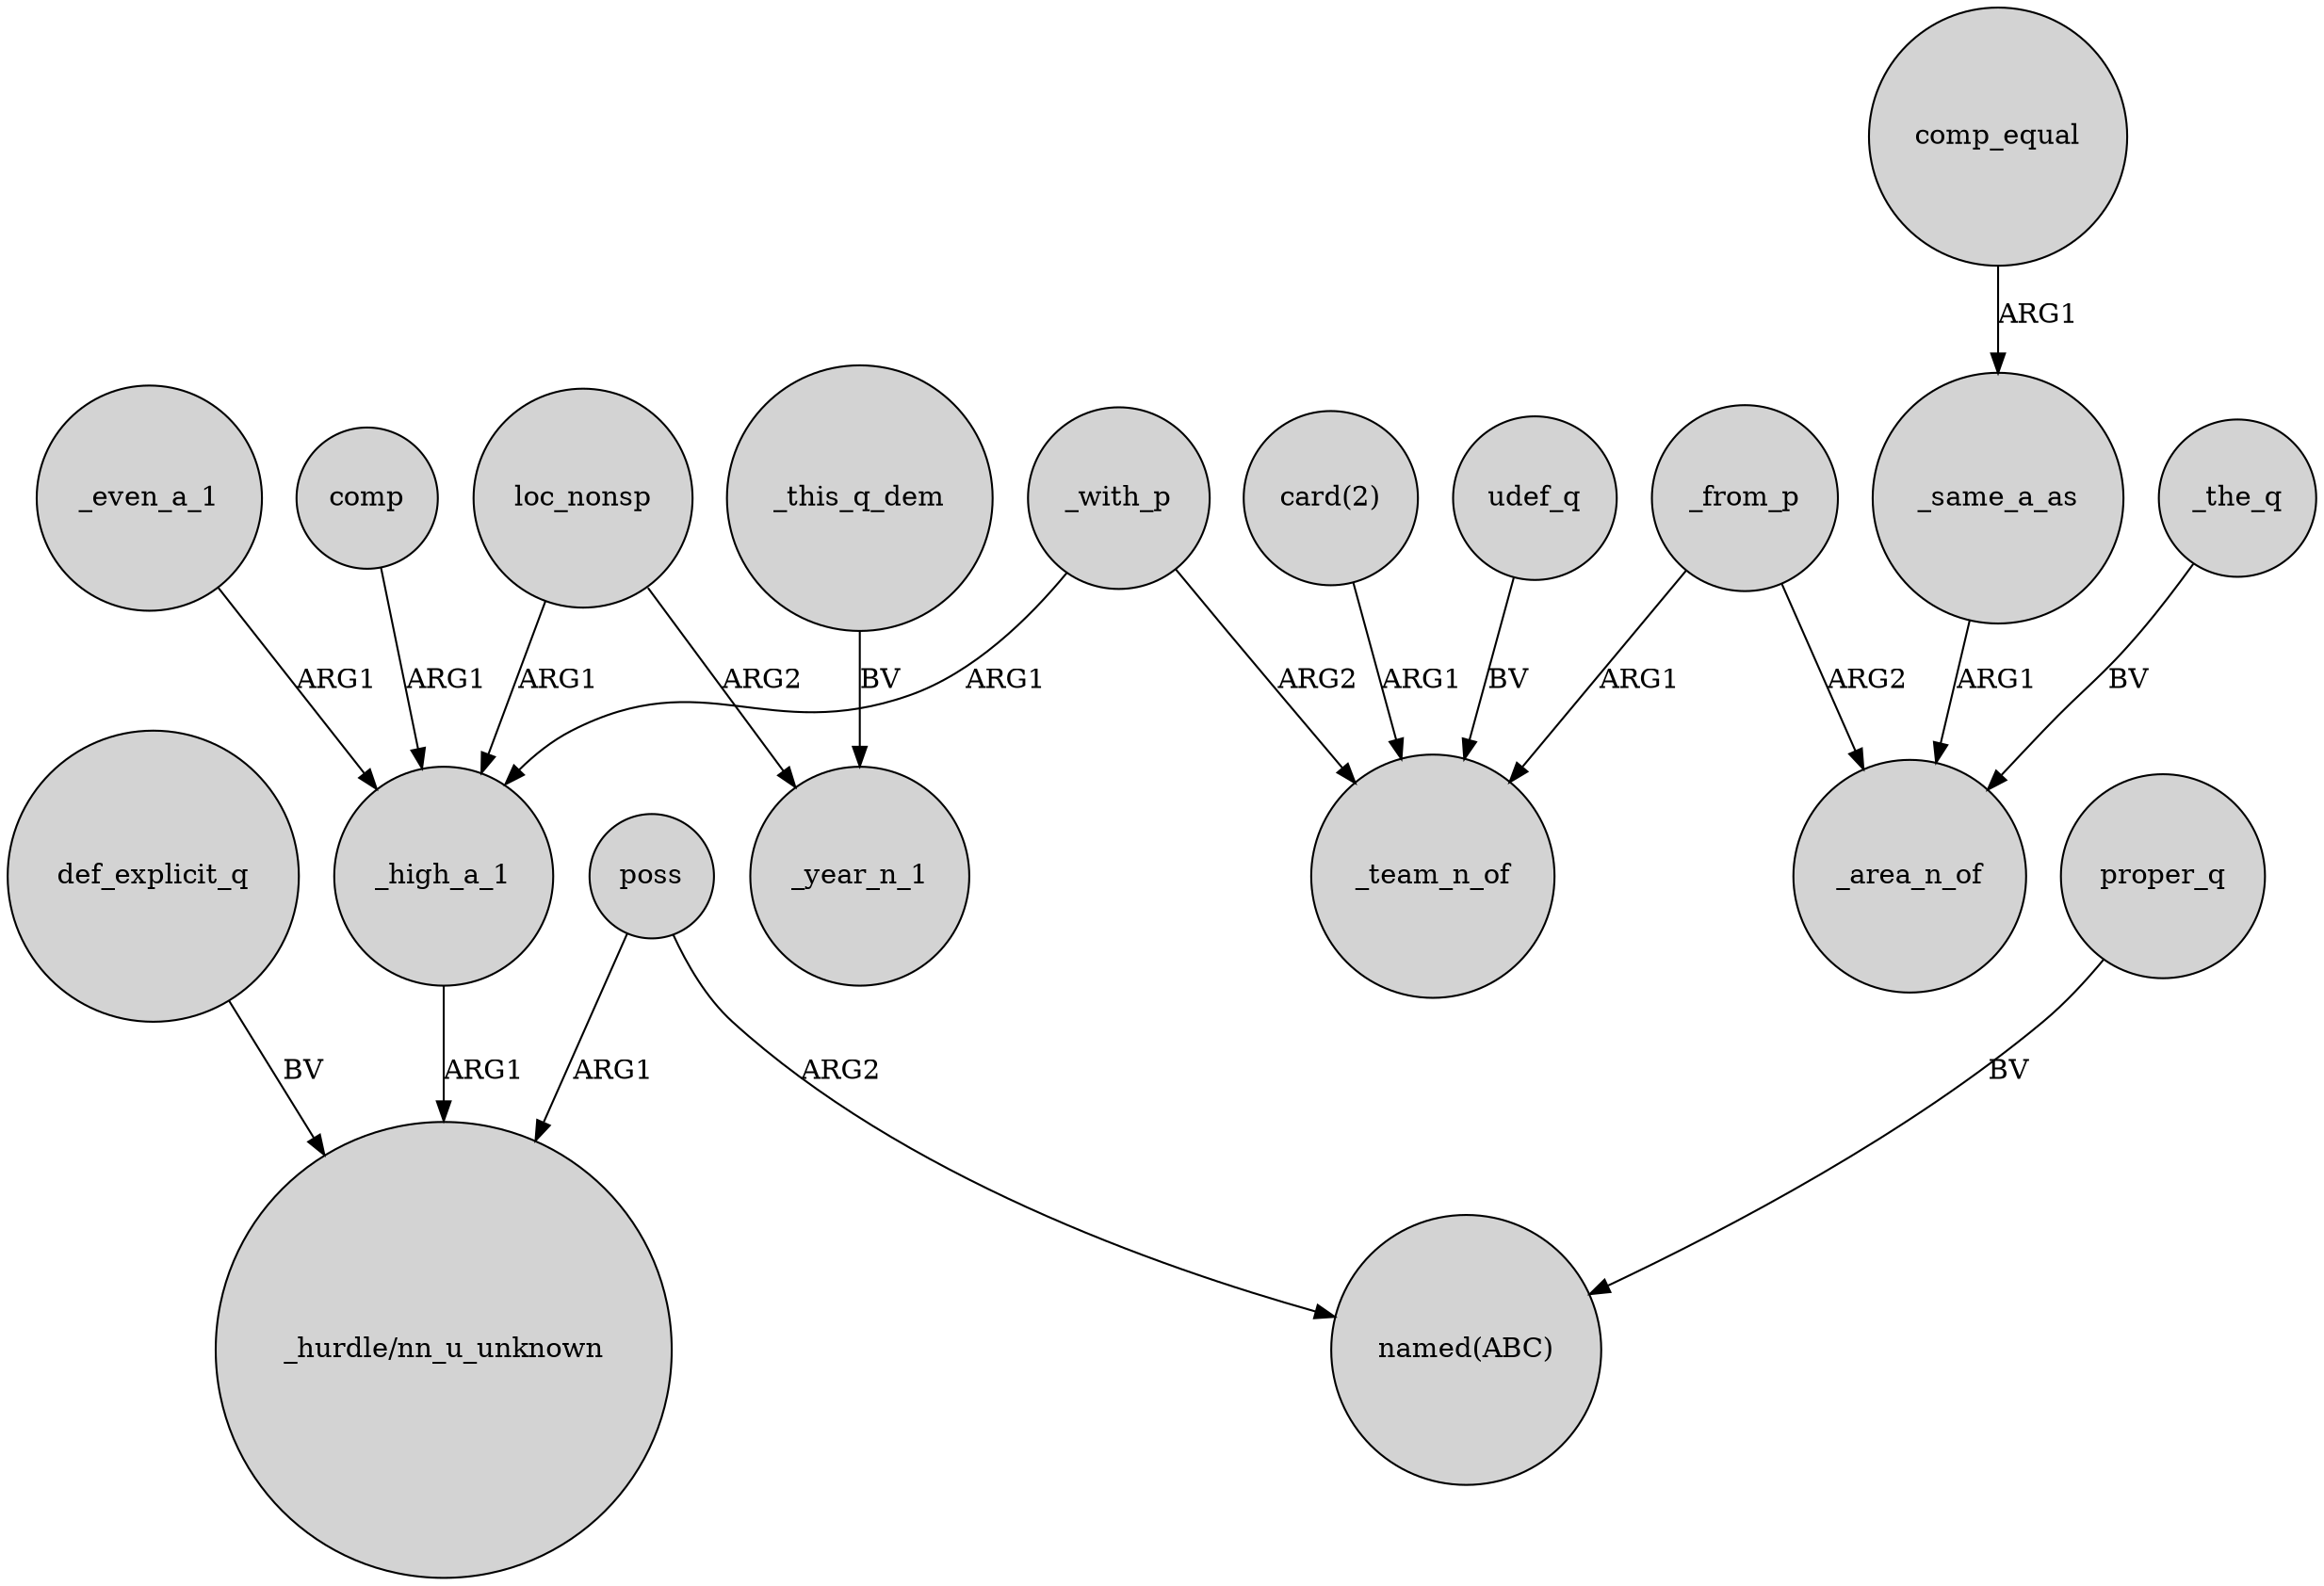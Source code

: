 digraph {
	node [shape=circle style=filled]
	poss -> "_hurdle/nn_u_unknown" [label=ARG1]
	_from_p -> _area_n_of [label=ARG2]
	def_explicit_q -> "_hurdle/nn_u_unknown" [label=BV]
	comp -> _high_a_1 [label=ARG1]
	_with_p -> _team_n_of [label=ARG2]
	_high_a_1 -> "_hurdle/nn_u_unknown" [label=ARG1]
	_even_a_1 -> _high_a_1 [label=ARG1]
	_with_p -> _high_a_1 [label=ARG1]
	comp_equal -> _same_a_as [label=ARG1]
	poss -> "named(ABC)" [label=ARG2]
	udef_q -> _team_n_of [label=BV]
	proper_q -> "named(ABC)" [label=BV]
	_from_p -> _team_n_of [label=ARG1]
	loc_nonsp -> _year_n_1 [label=ARG2]
	_the_q -> _area_n_of [label=BV]
	loc_nonsp -> _high_a_1 [label=ARG1]
	_same_a_as -> _area_n_of [label=ARG1]
	"card(2)" -> _team_n_of [label=ARG1]
	_this_q_dem -> _year_n_1 [label=BV]
}
